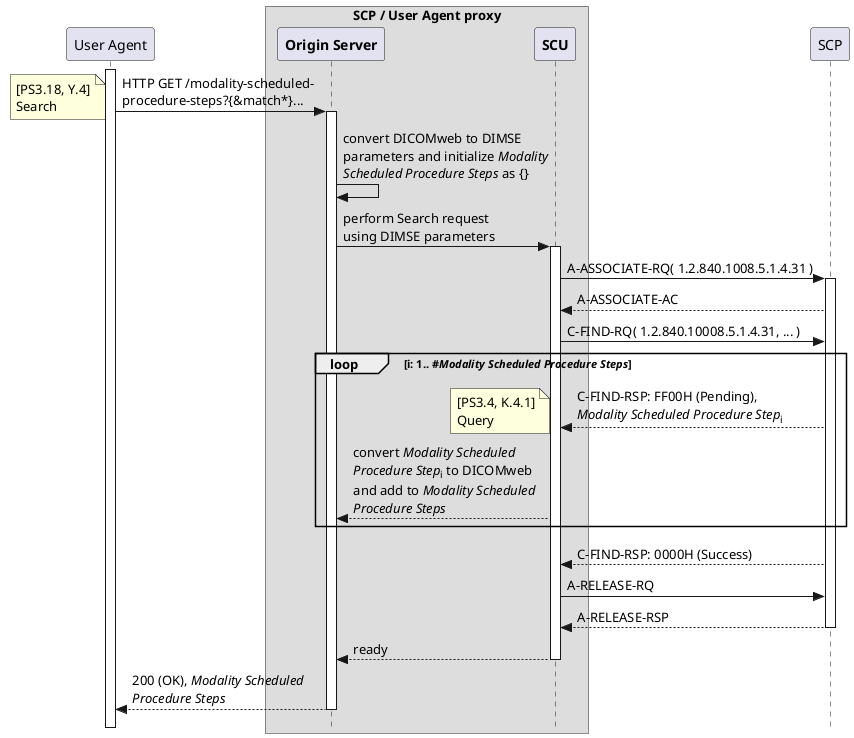 @startuml OS-SCU Proxy
!pragma teoz true
skinparam style strictuml
hide footbox

participant "User Agent" as UA
box SCP / User Agent proxy
  participant "**Origin Server**" as OS
  participant "**SCU**" as SCU
end box
participant "SCP" as SCP

activate UA
UA -> OS: HTTP GET /modality-scheduled-\nprocedure-steps?{&match*}...
activate OS
note left: [PS3.18, Y.4]\nSearch
OS -> OS: convert DICOMweb to DIMSE\nparameters and initialize //Modality//\n//Scheduled Procedure Steps// as {}
OS -> SCU: perform Search request\nusing DIMSE parameters
activate SCU
SCU -> SCP: A-ASSOCIATE-RQ( 1.2.840.1008.5.1.4.31 )
activate SCP
SCU <-- SCP: A-ASSOCIATE-AC
SCU -> SCP: C-FIND-RQ( 1.2.840.10008.5.1.4.31, ... )
loop i: 1.. #//Modality Scheduled Procedure Steps//
  SCU <-- SCP: C-FIND-RSP: FF00H (Pending),\n//Modality Scheduled Procedure Step//<sub>i</sub>
  note left: [PS3.4, K.4.1]\nQuery
  OS <-- SCU: convert //Modality Scheduled//\n//Procedure Step//<sub>i</sub> to DICOMweb\nand add to //Modality Scheduled//\n//Procedure Steps//
end
SCU <-- SCP: C-FIND-RSP: 0000H (Success)
SCU -> SCP: A-RELEASE-RQ
SCU <-- SCP: A-RELEASE-RSP
deactivate SCP
OS <-- SCU: ready
deactivate SCU
UA <-- OS: 200 (OK), //Modality Scheduled//\n//Procedure Steps//
deactivate OS
